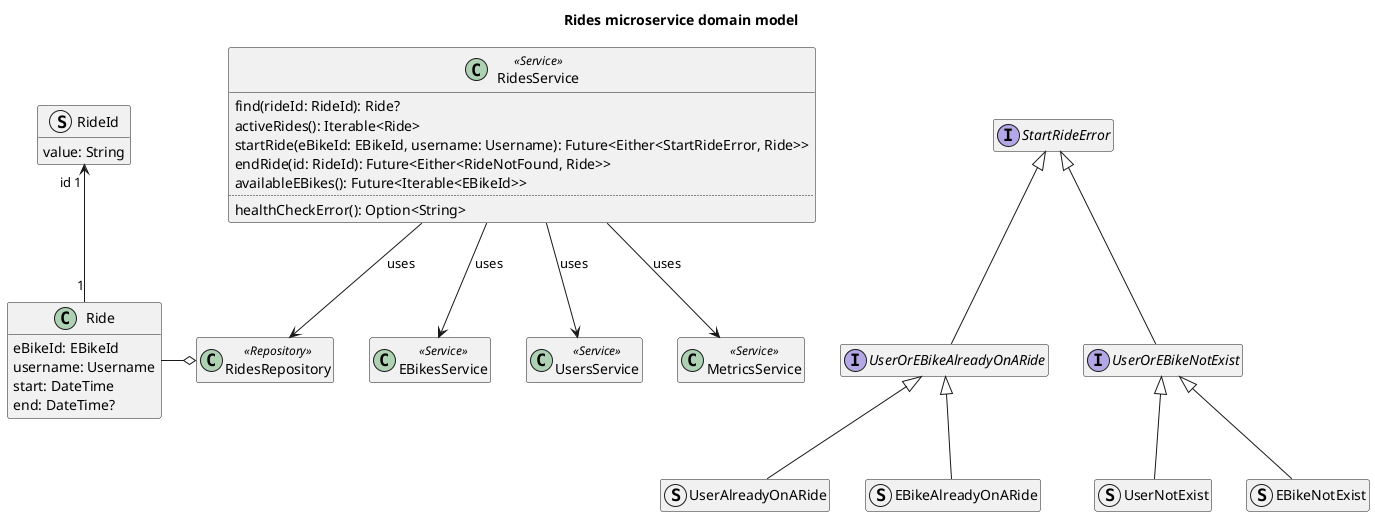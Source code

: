 @startuml rides-microservice-domain-model

title Rides microservice domain model

class Ride {
    eBikeId: EBikeId
    username: Username
    start: DateTime
    end: DateTime?
}
struct RideId {
    value: String
}
Ride "1" -u-> "id 1" RideId

class RidesRepository <<Repository>>
RidesRepository o-l- Ride

class RidesService <<Service>> {
    find(rideId: RideId): Ride?
    activeRides(): Iterable<Ride>
    startRide(eBikeId: EBikeId, username: Username): Future<Either<StartRideError, Ride>>
    endRide(id: RideId): Future<Either<RideNotFound, Ride>>
    availableEBikes(): Future<Iterable<EBikeId>>
    ..
    healthCheckError(): Option<String>
}

RidesService --> RidesRepository : "uses"

class EBikesService <<Service>>
RidesService --> EBikesService : "uses"

class UsersService <<Service>>
RidesService --> UsersService : "uses"

class MetricsService <<Service>>
RidesService --> MetricsService : "uses"

interface StartRideError

interface UserOrEBikeAlreadyOnARide extends StartRideError
struct UserAlreadyOnARide extends UserOrEBikeAlreadyOnARide
struct EBikeAlreadyOnARide extends UserOrEBikeAlreadyOnARide

interface UserOrEBikeNotExist extends StartRideError
struct UserNotExist extends UserOrEBikeNotExist
struct EBikeNotExist extends UserOrEBikeNotExist

hide empty members

@enduml
